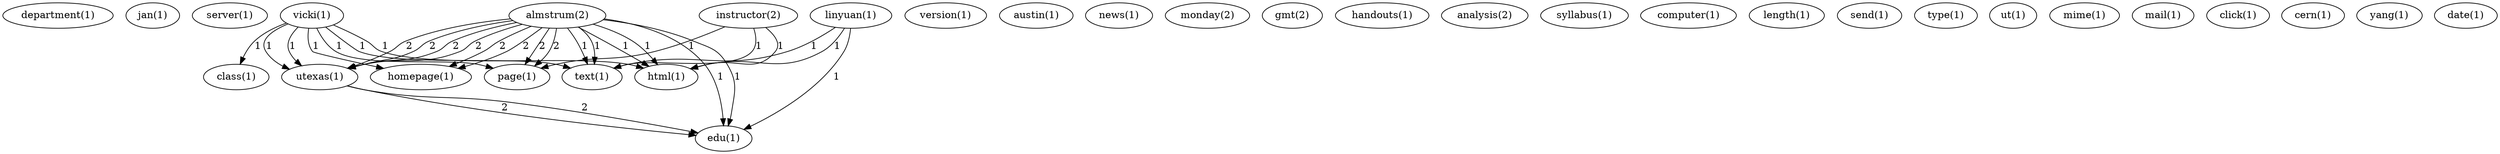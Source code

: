 digraph G {
  department [ label="department(1)" ];
  jan [ label="jan(1)" ];
  server [ label="server(1)" ];
  vicki [ label="vicki(1)" ];
  class [ label="class(1)" ];
  utexas [ label="utexas(1)" ];
  utexas [ label="utexas(1)" ];
  homepage [ label="homepage(1)" ];
  page [ label="page(1)" ];
  text [ label="text(1)" ];
  html [ label="html(1)" ];
  version [ label="version(1)" ];
  austin [ label="austin(1)" ];
  news [ label="news(1)" ];
  monday [ label="monday(2)" ];
  gmt [ label="gmt(2)" ];
  handouts [ label="handouts(1)" ];
  almstrum [ label="almstrum(1)" ];
  edu [ label="edu(1)" ];
  analysis [ label="analysis(2)" ];
  syllabus [ label="syllabus(1)" ];
  almstrum [ label="almstrum(2)" ];
  computer [ label="computer(1)" ];
  length [ label="length(1)" ];
  send [ label="send(1)" ];
  type [ label="type(1)" ];
  ut [ label="ut(1)" ];
  mime [ label="mime(1)" ];
  mail [ label="mail(1)" ];
  click [ label="click(1)" ];
  cern [ label="cern(1)" ];
  linyuan [ label="linyuan(1)" ];
  instructor [ label="instructor(2)" ];
  yang [ label="yang(1)" ];
  date [ label="date(1)" ];
  vicki -> class [ label="1" ];
  vicki -> utexas [ label="1" ];
  vicki -> utexas [ label="1" ];
  vicki -> homepage [ label="1" ];
  vicki -> page [ label="1" ];
  vicki -> text [ label="1" ];
  vicki -> html [ label="1" ];
  almstrum -> utexas [ label="2" ];
  almstrum -> utexas [ label="2" ];
  almstrum -> homepage [ label="2" ];
  almstrum -> page [ label="2" ];
  almstrum -> text [ label="1" ];
  almstrum -> html [ label="1" ];
  almstrum -> edu [ label="1" ];
  almstrum -> utexas [ label="2" ];
  almstrum -> utexas [ label="2" ];
  almstrum -> homepage [ label="2" ];
  almstrum -> page [ label="2" ];
  almstrum -> text [ label="1" ];
  almstrum -> html [ label="1" ];
  almstrum -> edu [ label="1" ];
  utexas -> edu [ label="2" ];
  utexas -> edu [ label="2" ];
  linyuan -> text [ label="1" ];
  linyuan -> html [ label="1" ];
  linyuan -> edu [ label="1" ];
  instructor -> page [ label="1" ];
  instructor -> text [ label="1" ];
  instructor -> html [ label="1" ];
}
